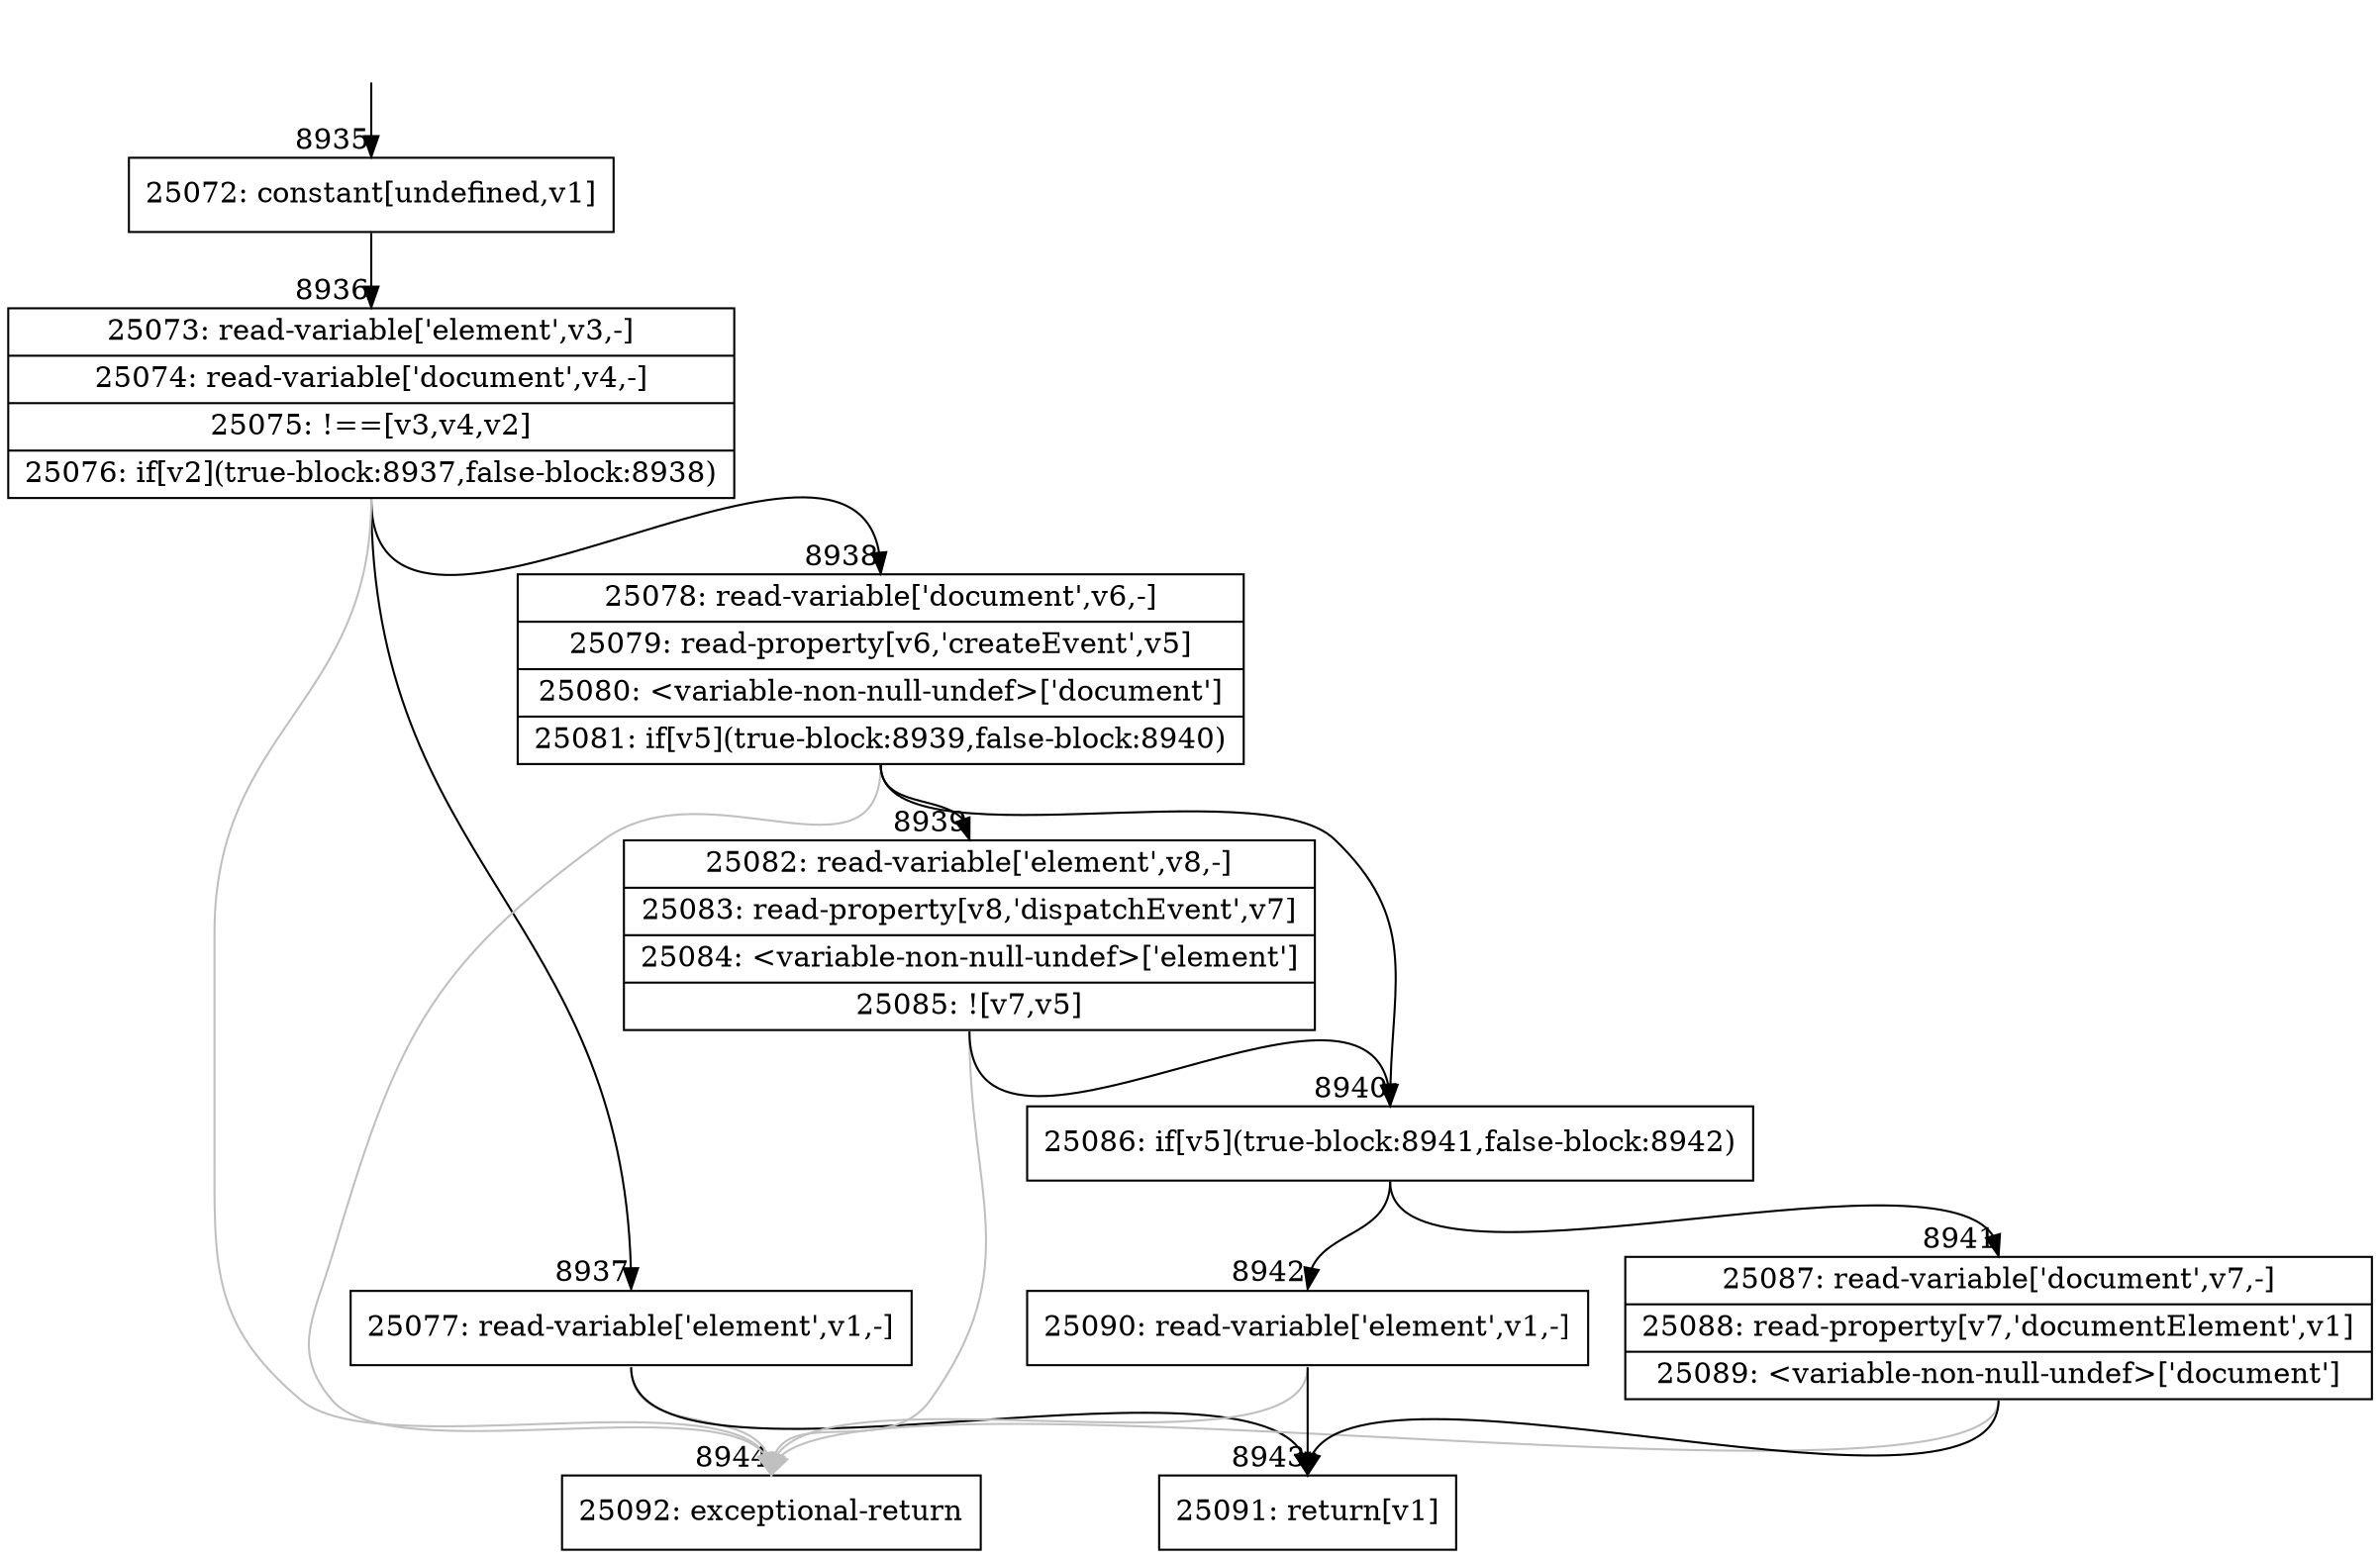 digraph {
rankdir="TD"
BB_entry678[shape=none,label=""];
BB_entry678 -> BB8935 [tailport=s, headport=n, headlabel="    8935"]
BB8935 [shape=record label="{25072: constant[undefined,v1]}" ] 
BB8935 -> BB8936 [tailport=s, headport=n, headlabel="      8936"]
BB8936 [shape=record label="{25073: read-variable['element',v3,-]|25074: read-variable['document',v4,-]|25075: !==[v3,v4,v2]|25076: if[v2](true-block:8937,false-block:8938)}" ] 
BB8936 -> BB8937 [tailport=s, headport=n, headlabel="      8937"]
BB8936 -> BB8938 [tailport=s, headport=n, headlabel="      8938"]
BB8936 -> BB8944 [tailport=s, headport=n, color=gray, headlabel="      8944"]
BB8937 [shape=record label="{25077: read-variable['element',v1,-]}" ] 
BB8937 -> BB8943 [tailport=s, headport=n, headlabel="      8943"]
BB8937 -> BB8944 [tailport=s, headport=n, color=gray]
BB8938 [shape=record label="{25078: read-variable['document',v6,-]|25079: read-property[v6,'createEvent',v5]|25080: \<variable-non-null-undef\>['document']|25081: if[v5](true-block:8939,false-block:8940)}" ] 
BB8938 -> BB8940 [tailport=s, headport=n, headlabel="      8940"]
BB8938 -> BB8939 [tailport=s, headport=n, headlabel="      8939"]
BB8938 -> BB8944 [tailport=s, headport=n, color=gray]
BB8939 [shape=record label="{25082: read-variable['element',v8,-]|25083: read-property[v8,'dispatchEvent',v7]|25084: \<variable-non-null-undef\>['element']|25085: ![v7,v5]}" ] 
BB8939 -> BB8940 [tailport=s, headport=n]
BB8939 -> BB8944 [tailport=s, headport=n, color=gray]
BB8940 [shape=record label="{25086: if[v5](true-block:8941,false-block:8942)}" ] 
BB8940 -> BB8941 [tailport=s, headport=n, headlabel="      8941"]
BB8940 -> BB8942 [tailport=s, headport=n, headlabel="      8942"]
BB8941 [shape=record label="{25087: read-variable['document',v7,-]|25088: read-property[v7,'documentElement',v1]|25089: \<variable-non-null-undef\>['document']}" ] 
BB8941 -> BB8943 [tailport=s, headport=n]
BB8941 -> BB8944 [tailport=s, headport=n, color=gray]
BB8942 [shape=record label="{25090: read-variable['element',v1,-]}" ] 
BB8942 -> BB8943 [tailport=s, headport=n]
BB8942 -> BB8944 [tailport=s, headport=n, color=gray]
BB8943 [shape=record label="{25091: return[v1]}" ] 
BB8944 [shape=record label="{25092: exceptional-return}" ] 
//#$~ 7047
}
